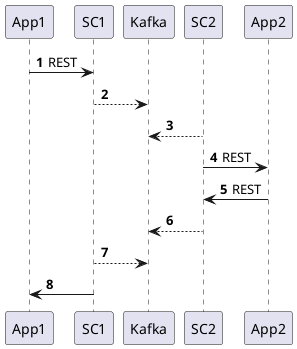 @startuml
'https://plantuml.com/sequence-diagram

autonumber

App1 -> SC1: REST
SC1 --> Kafka

SC2 --> Kafka
SC2 -> App2:REST

App2 -> SC2:REST
SC2 --> Kafka

SC1 --> Kafka
SC1 -> App1


'Alice -> Bob: Authentication Request
'Bob --> Alice: Authentication Response
'
'Alice -> Bob: Another authentication Request
'Alice <-- Bob: another authentication Response
@enduml